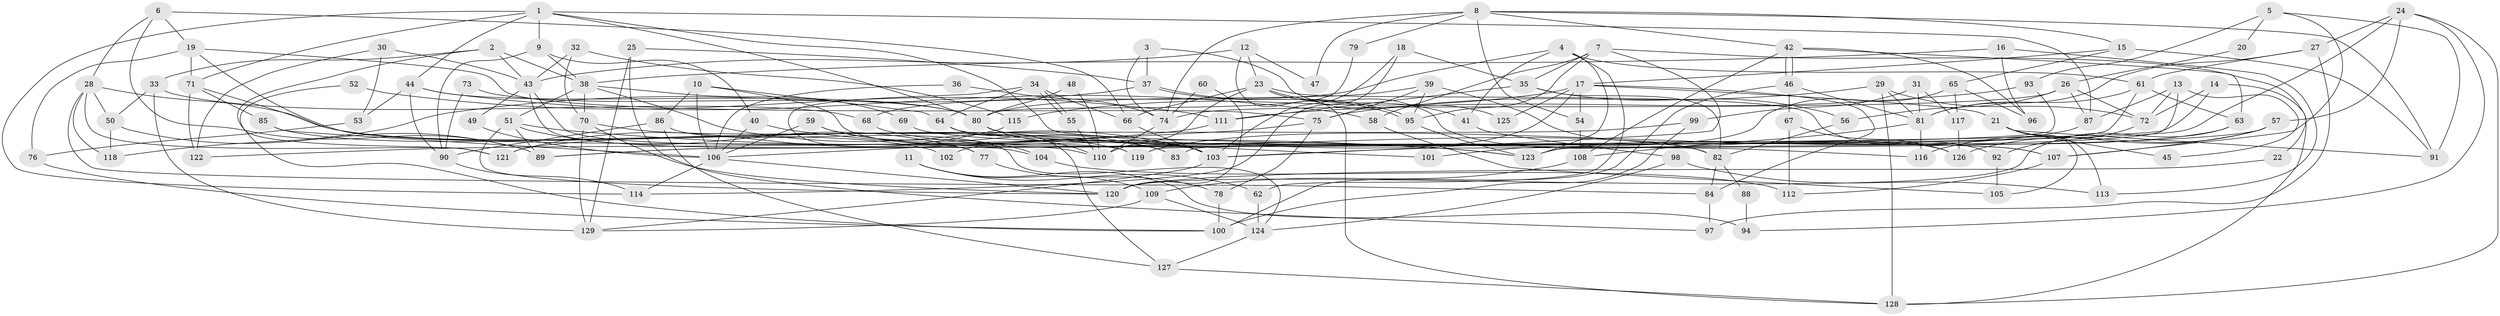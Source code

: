 // coarse degree distribution, {3: 0.1282051282051282, 9: 0.05128205128205128, 8: 0.15384615384615385, 6: 0.1282051282051282, 7: 0.20512820512820512, 10: 0.07692307692307693, 5: 0.1794871794871795, 4: 0.02564102564102564, 11: 0.02564102564102564, 15: 0.02564102564102564}
// Generated by graph-tools (version 1.1) at 2025/37/03/04/25 23:37:14]
// undirected, 129 vertices, 258 edges
graph export_dot {
  node [color=gray90,style=filled];
  1;
  2;
  3;
  4;
  5;
  6;
  7;
  8;
  9;
  10;
  11;
  12;
  13;
  14;
  15;
  16;
  17;
  18;
  19;
  20;
  21;
  22;
  23;
  24;
  25;
  26;
  27;
  28;
  29;
  30;
  31;
  32;
  33;
  34;
  35;
  36;
  37;
  38;
  39;
  40;
  41;
  42;
  43;
  44;
  45;
  46;
  47;
  48;
  49;
  50;
  51;
  52;
  53;
  54;
  55;
  56;
  57;
  58;
  59;
  60;
  61;
  62;
  63;
  64;
  65;
  66;
  67;
  68;
  69;
  70;
  71;
  72;
  73;
  74;
  75;
  76;
  77;
  78;
  79;
  80;
  81;
  82;
  83;
  84;
  85;
  86;
  87;
  88;
  89;
  90;
  91;
  92;
  93;
  94;
  95;
  96;
  97;
  98;
  99;
  100;
  101;
  102;
  103;
  104;
  105;
  106;
  107;
  108;
  109;
  110;
  111;
  112;
  113;
  114;
  115;
  116;
  117;
  118;
  119;
  120;
  121;
  122;
  123;
  124;
  125;
  126;
  127;
  128;
  129;
  1 -- 114;
  1 -- 44;
  1 -- 9;
  1 -- 71;
  1 -- 80;
  1 -- 87;
  1 -- 116;
  2 -- 33;
  2 -- 38;
  2 -- 43;
  2 -- 121;
  3 -- 37;
  3 -- 74;
  3 -- 125;
  4 -- 61;
  4 -- 123;
  4 -- 41;
  4 -- 62;
  4 -- 68;
  5 -- 107;
  5 -- 91;
  5 -- 20;
  5 -- 93;
  6 -- 89;
  6 -- 19;
  6 -- 28;
  6 -- 66;
  7 -- 103;
  7 -- 95;
  7 -- 22;
  7 -- 35;
  7 -- 58;
  8 -- 42;
  8 -- 91;
  8 -- 15;
  8 -- 47;
  8 -- 54;
  8 -- 74;
  8 -- 79;
  9 -- 40;
  9 -- 38;
  9 -- 90;
  10 -- 103;
  10 -- 106;
  10 -- 64;
  10 -- 86;
  11 -- 62;
  11 -- 109;
  11 -- 94;
  12 -- 23;
  12 -- 128;
  12 -- 43;
  12 -- 47;
  13 -- 123;
  13 -- 87;
  13 -- 45;
  13 -- 72;
  14 -- 72;
  14 -- 128;
  14 -- 89;
  15 -- 17;
  15 -- 65;
  15 -- 91;
  16 -- 96;
  16 -- 38;
  16 -- 113;
  17 -- 54;
  17 -- 21;
  17 -- 84;
  17 -- 102;
  17 -- 115;
  17 -- 125;
  18 -- 35;
  18 -- 103;
  18 -- 114;
  19 -- 71;
  19 -- 75;
  19 -- 76;
  19 -- 110;
  20 -- 26;
  21 -- 105;
  21 -- 113;
  21 -- 45;
  21 -- 91;
  22 -- 120;
  23 -- 126;
  23 -- 110;
  23 -- 41;
  23 -- 66;
  23 -- 92;
  24 -- 89;
  24 -- 57;
  24 -- 27;
  24 -- 94;
  24 -- 128;
  25 -- 97;
  25 -- 37;
  25 -- 129;
  26 -- 56;
  26 -- 74;
  26 -- 72;
  26 -- 87;
  27 -- 81;
  27 -- 61;
  27 -- 97;
  28 -- 103;
  28 -- 50;
  28 -- 84;
  28 -- 118;
  28 -- 121;
  29 -- 128;
  29 -- 72;
  29 -- 75;
  29 -- 81;
  30 -- 43;
  30 -- 122;
  30 -- 53;
  31 -- 99;
  31 -- 81;
  31 -- 117;
  32 -- 43;
  32 -- 115;
  32 -- 70;
  33 -- 129;
  33 -- 50;
  33 -- 68;
  34 -- 66;
  34 -- 55;
  34 -- 55;
  34 -- 64;
  34 -- 77;
  35 -- 82;
  35 -- 56;
  35 -- 111;
  36 -- 74;
  36 -- 106;
  37 -- 118;
  37 -- 95;
  37 -- 95;
  38 -- 70;
  38 -- 51;
  38 -- 69;
  38 -- 103;
  39 -- 82;
  39 -- 75;
  39 -- 80;
  39 -- 95;
  40 -- 106;
  40 -- 123;
  41 -- 98;
  42 -- 46;
  42 -- 46;
  42 -- 108;
  42 -- 63;
  42 -- 96;
  43 -- 49;
  43 -- 104;
  43 -- 119;
  44 -- 80;
  44 -- 90;
  44 -- 53;
  44 -- 58;
  46 -- 81;
  46 -- 67;
  46 -- 100;
  48 -- 80;
  48 -- 110;
  49 -- 106;
  50 -- 89;
  50 -- 118;
  51 -- 123;
  51 -- 77;
  51 -- 89;
  51 -- 120;
  52 -- 100;
  52 -- 111;
  53 -- 76;
  54 -- 108;
  55 -- 110;
  56 -- 82;
  57 -- 116;
  57 -- 103;
  57 -- 107;
  57 -- 126;
  58 -- 105;
  59 -- 83;
  59 -- 106;
  59 -- 104;
  60 -- 120;
  60 -- 74;
  61 -- 63;
  61 -- 81;
  61 -- 83;
  62 -- 124;
  63 -- 120;
  63 -- 123;
  64 -- 107;
  64 -- 127;
  65 -- 117;
  65 -- 96;
  65 -- 101;
  66 -- 103;
  67 -- 112;
  67 -- 126;
  68 -- 82;
  69 -- 107;
  70 -- 129;
  70 -- 83;
  70 -- 120;
  71 -- 119;
  71 -- 85;
  71 -- 122;
  72 -- 92;
  73 -- 90;
  73 -- 80;
  74 -- 110;
  75 -- 78;
  75 -- 106;
  76 -- 100;
  77 -- 78;
  78 -- 100;
  79 -- 80;
  80 -- 101;
  80 -- 110;
  81 -- 108;
  81 -- 116;
  82 -- 84;
  82 -- 88;
  84 -- 97;
  85 -- 106;
  85 -- 102;
  86 -- 90;
  86 -- 124;
  86 -- 127;
  87 -- 119;
  88 -- 94;
  90 -- 114;
  92 -- 105;
  93 -- 119;
  93 -- 111;
  95 -- 123;
  98 -- 124;
  98 -- 113;
  99 -- 121;
  99 -- 100;
  103 -- 129;
  104 -- 112;
  106 -- 120;
  106 -- 114;
  107 -- 112;
  108 -- 109;
  109 -- 124;
  109 -- 129;
  111 -- 122;
  115 -- 121;
  117 -- 126;
  124 -- 127;
  127 -- 128;
}
